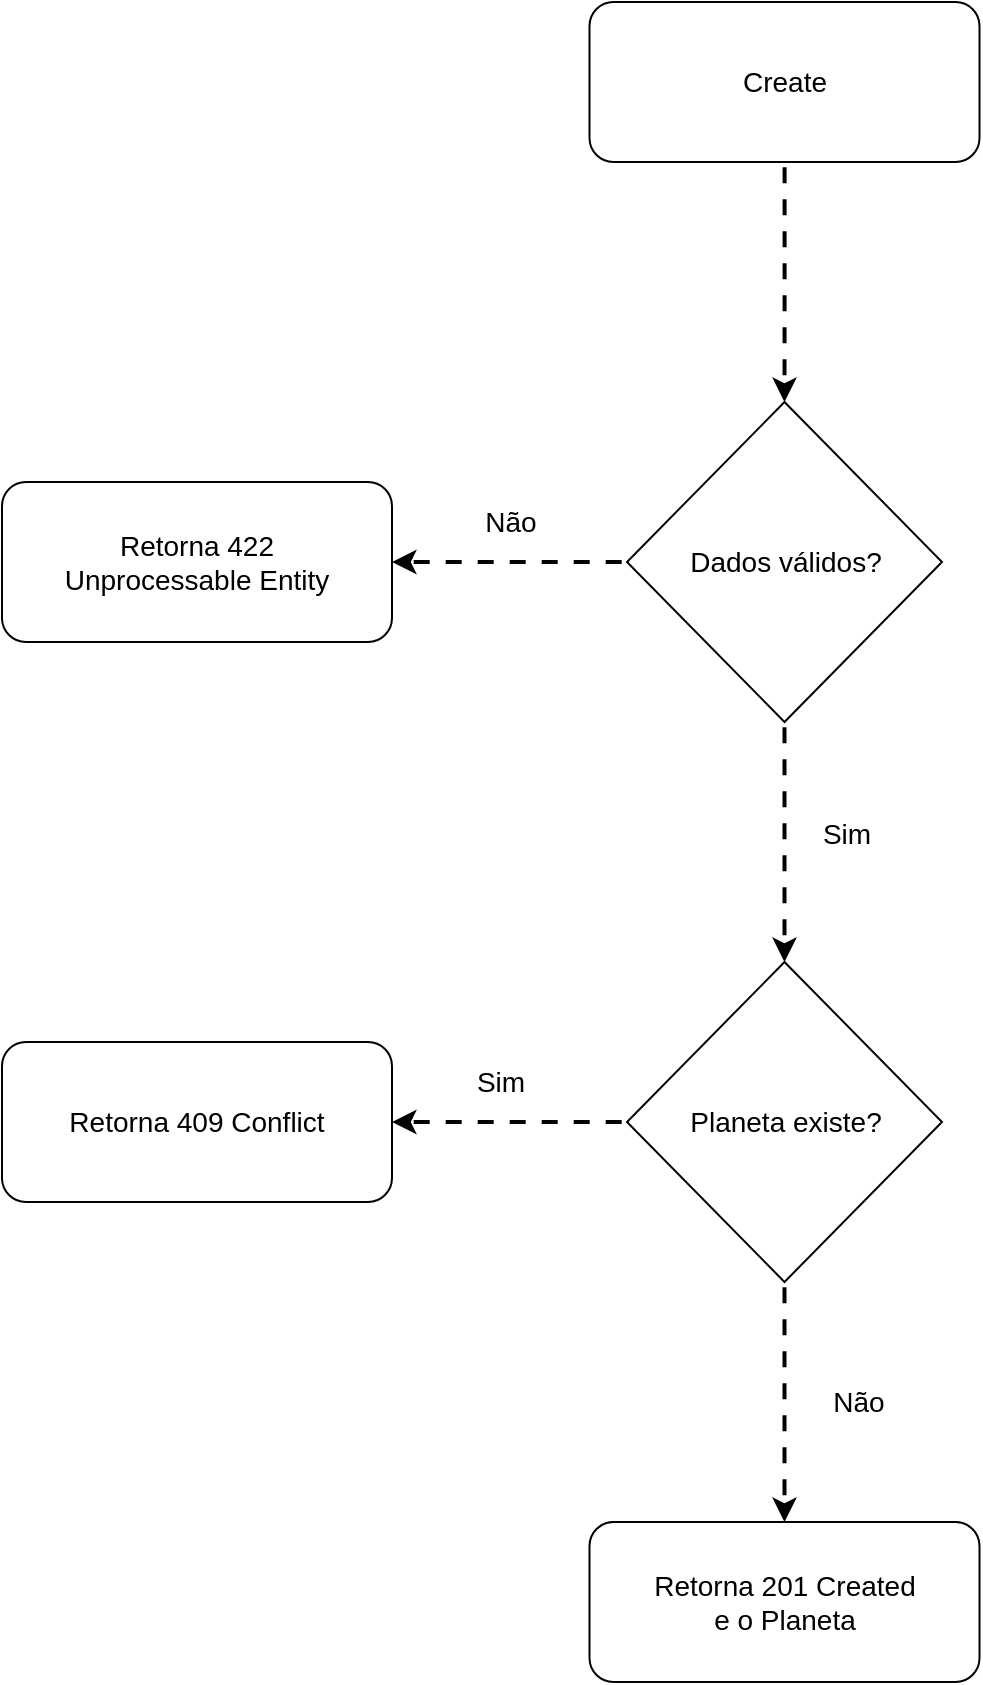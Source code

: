 <mxfile version="24.7.8" pages="5">
  <diagram name="Create" id="Y98FDJsNW30C1YdW6Ey_">
    <mxGraphModel dx="1434" dy="870" grid="0" gridSize="10" guides="1" tooltips="1" connect="1" arrows="1" fold="1" page="0" pageScale="1" pageWidth="1169" pageHeight="827" math="0" shadow="0">
      <root>
        <mxCell id="0" />
        <mxCell id="1" parent="0" />
        <mxCell id="KMHAImQWvy4jpy8Xa_xb-3" value="" style="edgeStyle=orthogonalEdgeStyle;rounded=0;orthogonalLoop=1;jettySize=auto;html=1;flowAnimation=1;strokeWidth=2;" parent="1" source="KMHAImQWvy4jpy8Xa_xb-1" target="KMHAImQWvy4jpy8Xa_xb-2" edge="1">
          <mxGeometry relative="1" as="geometry" />
        </mxCell>
        <mxCell id="KMHAImQWvy4jpy8Xa_xb-1" value="&lt;font style=&quot;font-size: 14px;&quot;&gt;Create&lt;/font&gt;" style="rounded=1;whiteSpace=wrap;html=1;" parent="1" vertex="1">
          <mxGeometry x="503.75" y="40" width="195" height="80" as="geometry" />
        </mxCell>
        <mxCell id="KMHAImQWvy4jpy8Xa_xb-5" style="edgeStyle=orthogonalEdgeStyle;rounded=0;orthogonalLoop=1;jettySize=auto;html=1;entryX=1;entryY=0.5;entryDx=0;entryDy=0;flowAnimation=1;strokeWidth=2;" parent="1" source="KMHAImQWvy4jpy8Xa_xb-2" target="KMHAImQWvy4jpy8Xa_xb-4" edge="1">
          <mxGeometry relative="1" as="geometry" />
        </mxCell>
        <mxCell id="KMHAImQWvy4jpy8Xa_xb-7" value="&lt;font style=&quot;font-size: 14px;&quot;&gt;Não&lt;/font&gt;" style="edgeLabel;html=1;align=center;verticalAlign=middle;resizable=0;points=[];" parent="KMHAImQWvy4jpy8Xa_xb-5" vertex="1" connectable="0">
          <mxGeometry x="-0.013" relative="1" as="geometry">
            <mxPoint x="-1" y="-20" as="offset" />
          </mxGeometry>
        </mxCell>
        <mxCell id="KMHAImQWvy4jpy8Xa_xb-10" style="edgeStyle=orthogonalEdgeStyle;rounded=0;orthogonalLoop=1;jettySize=auto;html=1;entryX=0.5;entryY=0;entryDx=0;entryDy=0;flowAnimation=1;strokeWidth=2;" parent="1" source="KMHAImQWvy4jpy8Xa_xb-2" target="KMHAImQWvy4jpy8Xa_xb-8" edge="1">
          <mxGeometry relative="1" as="geometry" />
        </mxCell>
        <mxCell id="KMHAImQWvy4jpy8Xa_xb-2" value="&lt;font style=&quot;font-size: 14px;&quot;&gt;Dados válidos?&lt;/font&gt;" style="rhombus;whiteSpace=wrap;html=1;" parent="1" vertex="1">
          <mxGeometry x="522.5" y="240" width="157.5" height="160" as="geometry" />
        </mxCell>
        <mxCell id="KMHAImQWvy4jpy8Xa_xb-4" value="&lt;font style=&quot;font-size: 14px;&quot;&gt;Retorna 422&lt;/font&gt;&lt;div&gt;&lt;font style=&quot;&quot;&gt;&lt;span style=&quot;font-size: 14px;&quot;&gt;Unprocessable Entity&lt;/span&gt;&lt;br&gt;&lt;/font&gt;&lt;/div&gt;" style="rounded=1;whiteSpace=wrap;html=1;" parent="1" vertex="1">
          <mxGeometry x="210" y="280" width="195" height="80" as="geometry" />
        </mxCell>
        <mxCell id="KMHAImQWvy4jpy8Xa_xb-12" style="edgeStyle=orthogonalEdgeStyle;rounded=0;orthogonalLoop=1;jettySize=auto;html=1;entryX=1;entryY=0.5;entryDx=0;entryDy=0;flowAnimation=1;strokeWidth=2;" parent="1" source="KMHAImQWvy4jpy8Xa_xb-8" target="KMHAImQWvy4jpy8Xa_xb-11" edge="1">
          <mxGeometry relative="1" as="geometry" />
        </mxCell>
        <mxCell id="KMHAImQWvy4jpy8Xa_xb-13" value="&lt;font style=&quot;font-size: 14px;&quot;&gt;Sim&lt;/font&gt;" style="edgeLabel;html=1;align=center;verticalAlign=middle;resizable=0;points=[];" parent="KMHAImQWvy4jpy8Xa_xb-12" vertex="1" connectable="0">
          <mxGeometry x="0.064" relative="1" as="geometry">
            <mxPoint x="-1" y="-20" as="offset" />
          </mxGeometry>
        </mxCell>
        <mxCell id="KMHAImQWvy4jpy8Xa_xb-15" style="edgeStyle=orthogonalEdgeStyle;rounded=0;orthogonalLoop=1;jettySize=auto;html=1;entryX=0.5;entryY=0;entryDx=0;entryDy=0;flowAnimation=1;strokeWidth=2;" parent="1" source="KMHAImQWvy4jpy8Xa_xb-8" target="KMHAImQWvy4jpy8Xa_xb-14" edge="1">
          <mxGeometry relative="1" as="geometry" />
        </mxCell>
        <mxCell id="KMHAImQWvy4jpy8Xa_xb-16" value="&lt;font style=&quot;font-size: 14px;&quot;&gt;Não&lt;/font&gt;" style="edgeLabel;html=1;align=center;verticalAlign=middle;resizable=0;points=[];" parent="KMHAImQWvy4jpy8Xa_xb-15" vertex="1" connectable="0">
          <mxGeometry x="-0.083" y="2" relative="1" as="geometry">
            <mxPoint x="34" y="5" as="offset" />
          </mxGeometry>
        </mxCell>
        <mxCell id="KMHAImQWvy4jpy8Xa_xb-8" value="&lt;font style=&quot;font-size: 14px;&quot;&gt;Planeta existe?&lt;/font&gt;" style="rhombus;whiteSpace=wrap;html=1;" parent="1" vertex="1">
          <mxGeometry x="522.5" y="520" width="157.5" height="160" as="geometry" />
        </mxCell>
        <mxCell id="KMHAImQWvy4jpy8Xa_xb-11" value="&lt;font style=&quot;font-size: 14px;&quot;&gt;Retorna 409 Conflict&lt;/font&gt;" style="rounded=1;whiteSpace=wrap;html=1;" parent="1" vertex="1">
          <mxGeometry x="210" y="560" width="195" height="80" as="geometry" />
        </mxCell>
        <mxCell id="KMHAImQWvy4jpy8Xa_xb-14" value="&lt;font style=&quot;font-size: 14px;&quot;&gt;Retorna 201 Created&lt;/font&gt;&lt;div&gt;&lt;font style=&quot;font-size: 14px;&quot;&gt;e o Planeta&lt;/font&gt;&lt;/div&gt;" style="rounded=1;whiteSpace=wrap;html=1;" parent="1" vertex="1">
          <mxGeometry x="503.75" y="800" width="195" height="80" as="geometry" />
        </mxCell>
        <mxCell id="KMHAImQWvy4jpy8Xa_xb-18" value="&lt;font style=&quot;font-size: 14px;&quot;&gt;Sim&lt;/font&gt;" style="text;html=1;align=center;verticalAlign=middle;resizable=0;points=[];autosize=1;strokeColor=none;fillColor=none;" parent="1" vertex="1">
          <mxGeometry x="611" y="441" width="42" height="29" as="geometry" />
        </mxCell>
      </root>
    </mxGraphModel>
  </diagram>
  <diagram id="2j-kQmmVfAemjDMMFTLI" name="Get By Id">
    <mxGraphModel dx="1434" dy="870" grid="0" gridSize="10" guides="1" tooltips="1" connect="1" arrows="1" fold="1" page="0" pageScale="1" pageWidth="1169" pageHeight="827" math="0" shadow="0">
      <root>
        <mxCell id="0" />
        <mxCell id="1" parent="0" />
        <mxCell id="7sO7TaZ-AYqoJsV6MgC5-3" style="edgeStyle=orthogonalEdgeStyle;rounded=0;orthogonalLoop=1;jettySize=auto;html=1;entryX=0.5;entryY=0;entryDx=0;entryDy=0;flowAnimation=1;strokeWidth=2;" edge="1" parent="1" source="7sO7TaZ-AYqoJsV6MgC5-1" target="7sO7TaZ-AYqoJsV6MgC5-2">
          <mxGeometry relative="1" as="geometry" />
        </mxCell>
        <mxCell id="7sO7TaZ-AYqoJsV6MgC5-1" value="&lt;font style=&quot;font-size: 14px;&quot;&gt;Planeta&lt;/font&gt;" style="rounded=0;whiteSpace=wrap;html=1;" vertex="1" parent="1">
          <mxGeometry x="480" y="40" width="160" height="80" as="geometry" />
        </mxCell>
        <mxCell id="7sO7TaZ-AYqoJsV6MgC5-5" style="edgeStyle=orthogonalEdgeStyle;rounded=0;orthogonalLoop=1;jettySize=auto;html=1;flowAnimation=1;strokeWidth=2;" edge="1" parent="1" source="7sO7TaZ-AYqoJsV6MgC5-2" target="7sO7TaZ-AYqoJsV6MgC5-4">
          <mxGeometry relative="1" as="geometry" />
        </mxCell>
        <mxCell id="7sO7TaZ-AYqoJsV6MgC5-2" value="&lt;font style=&quot;font-size: 14px;&quot;&gt;Get by id&lt;/font&gt;" style="shape=process;whiteSpace=wrap;html=1;backgroundOutline=1;" vertex="1" parent="1">
          <mxGeometry x="480" y="240" width="160" height="80" as="geometry" />
        </mxCell>
        <mxCell id="7sO7TaZ-AYqoJsV6MgC5-7" style="edgeStyle=orthogonalEdgeStyle;rounded=0;orthogonalLoop=1;jettySize=auto;html=1;entryX=1;entryY=0.5;entryDx=0;entryDy=0;flowAnimation=1;strokeWidth=2;" edge="1" parent="1" source="7sO7TaZ-AYqoJsV6MgC5-4" target="7sO7TaZ-AYqoJsV6MgC5-6">
          <mxGeometry relative="1" as="geometry" />
        </mxCell>
        <mxCell id="7sO7TaZ-AYqoJsV6MgC5-10" style="edgeStyle=orthogonalEdgeStyle;rounded=0;orthogonalLoop=1;jettySize=auto;html=1;entryX=0.5;entryY=0;entryDx=0;entryDy=0;flowAnimation=1;strokeWidth=2;" edge="1" parent="1" source="7sO7TaZ-AYqoJsV6MgC5-4" target="7sO7TaZ-AYqoJsV6MgC5-9">
          <mxGeometry relative="1" as="geometry" />
        </mxCell>
        <mxCell id="7sO7TaZ-AYqoJsV6MgC5-4" value="&lt;font style=&quot;font-size: 14px;&quot;&gt;Id existe?&lt;/font&gt;" style="rhombus;whiteSpace=wrap;html=1;" vertex="1" parent="1">
          <mxGeometry x="480" y="440" width="160" height="80" as="geometry" />
        </mxCell>
        <mxCell id="7sO7TaZ-AYqoJsV6MgC5-6" value="&lt;font style=&quot;font-size: 14px;&quot;&gt;Retorna 404 Not Found&lt;/font&gt;" style="rounded=1;whiteSpace=wrap;html=1;" vertex="1" parent="1">
          <mxGeometry x="200" y="440" width="160" height="80" as="geometry" />
        </mxCell>
        <mxCell id="7sO7TaZ-AYqoJsV6MgC5-8" value="&lt;font style=&quot;font-size: 14px;&quot;&gt;Não&lt;/font&gt;" style="text;html=1;align=center;verticalAlign=middle;resizable=0;points=[];autosize=1;strokeColor=none;fillColor=none;" vertex="1" parent="1">
          <mxGeometry x="385" y="448" width="50" height="30" as="geometry" />
        </mxCell>
        <mxCell id="7sO7TaZ-AYqoJsV6MgC5-9" value="&lt;font style=&quot;font-size: 14px;&quot;&gt;Retorna 200 Ok e o Planeta&lt;/font&gt;" style="rounded=1;whiteSpace=wrap;html=1;" vertex="1" parent="1">
          <mxGeometry x="480" y="640" width="160" height="80" as="geometry" />
        </mxCell>
        <mxCell id="7sO7TaZ-AYqoJsV6MgC5-11" value="&lt;font style=&quot;font-size: 14px;&quot;&gt;Sim&lt;/font&gt;" style="text;html=1;align=center;verticalAlign=middle;resizable=0;points=[];autosize=1;strokeColor=none;fillColor=none;" vertex="1" parent="1">
          <mxGeometry x="570" y="558" width="50" height="30" as="geometry" />
        </mxCell>
      </root>
    </mxGraphModel>
  </diagram>
  <diagram name="Get By name" id="KGOzwgls501Vrz5anxSE">
    <mxGraphModel dx="1434" dy="870" grid="0" gridSize="10" guides="1" tooltips="1" connect="1" arrows="1" fold="1" page="0" pageScale="1" pageWidth="1169" pageHeight="827" math="0" shadow="0">
      <root>
        <mxCell id="7at1EOwQKnlNUC2IeqYE-0" />
        <mxCell id="7at1EOwQKnlNUC2IeqYE-1" parent="7at1EOwQKnlNUC2IeqYE-0" />
        <mxCell id="7at1EOwQKnlNUC2IeqYE-2" style="edgeStyle=orthogonalEdgeStyle;rounded=0;orthogonalLoop=1;jettySize=auto;html=1;entryX=0.5;entryY=0;entryDx=0;entryDy=0;flowAnimation=1;strokeWidth=2;" edge="1" parent="7at1EOwQKnlNUC2IeqYE-1" source="7at1EOwQKnlNUC2IeqYE-3" target="7at1EOwQKnlNUC2IeqYE-5">
          <mxGeometry relative="1" as="geometry" />
        </mxCell>
        <mxCell id="7at1EOwQKnlNUC2IeqYE-3" value="&lt;font style=&quot;font-size: 14px;&quot;&gt;Planeta&lt;/font&gt;" style="rounded=0;whiteSpace=wrap;html=1;" vertex="1" parent="7at1EOwQKnlNUC2IeqYE-1">
          <mxGeometry x="480" y="40" width="160" height="80" as="geometry" />
        </mxCell>
        <mxCell id="7at1EOwQKnlNUC2IeqYE-4" style="edgeStyle=orthogonalEdgeStyle;rounded=0;orthogonalLoop=1;jettySize=auto;html=1;flowAnimation=1;strokeWidth=2;" edge="1" parent="7at1EOwQKnlNUC2IeqYE-1" source="7at1EOwQKnlNUC2IeqYE-5" target="7at1EOwQKnlNUC2IeqYE-8">
          <mxGeometry relative="1" as="geometry" />
        </mxCell>
        <mxCell id="7at1EOwQKnlNUC2IeqYE-5" value="&lt;font style=&quot;font-size: 14px;&quot;&gt;Get by name&lt;/font&gt;" style="shape=process;whiteSpace=wrap;html=1;backgroundOutline=1;" vertex="1" parent="7at1EOwQKnlNUC2IeqYE-1">
          <mxGeometry x="480" y="240" width="160" height="80" as="geometry" />
        </mxCell>
        <mxCell id="7at1EOwQKnlNUC2IeqYE-6" style="edgeStyle=orthogonalEdgeStyle;rounded=0;orthogonalLoop=1;jettySize=auto;html=1;entryX=1;entryY=0.5;entryDx=0;entryDy=0;flowAnimation=1;strokeWidth=2;" edge="1" parent="7at1EOwQKnlNUC2IeqYE-1" source="7at1EOwQKnlNUC2IeqYE-8" target="7at1EOwQKnlNUC2IeqYE-9">
          <mxGeometry relative="1" as="geometry" />
        </mxCell>
        <mxCell id="7at1EOwQKnlNUC2IeqYE-7" style="edgeStyle=orthogonalEdgeStyle;rounded=0;orthogonalLoop=1;jettySize=auto;html=1;entryX=0.5;entryY=0;entryDx=0;entryDy=0;flowAnimation=1;strokeWidth=2;" edge="1" parent="7at1EOwQKnlNUC2IeqYE-1" source="7at1EOwQKnlNUC2IeqYE-8" target="7at1EOwQKnlNUC2IeqYE-11">
          <mxGeometry relative="1" as="geometry" />
        </mxCell>
        <mxCell id="7at1EOwQKnlNUC2IeqYE-8" value="&lt;font style=&quot;font-size: 14px;&quot;&gt;Nome existe?&lt;/font&gt;" style="rhombus;whiteSpace=wrap;html=1;" vertex="1" parent="7at1EOwQKnlNUC2IeqYE-1">
          <mxGeometry x="480" y="440" width="160" height="80" as="geometry" />
        </mxCell>
        <mxCell id="7at1EOwQKnlNUC2IeqYE-9" value="&lt;font style=&quot;font-size: 14px;&quot;&gt;Retorna 404 Not Found&lt;/font&gt;" style="rounded=1;whiteSpace=wrap;html=1;" vertex="1" parent="7at1EOwQKnlNUC2IeqYE-1">
          <mxGeometry x="200" y="440" width="160" height="80" as="geometry" />
        </mxCell>
        <mxCell id="7at1EOwQKnlNUC2IeqYE-10" value="&lt;font style=&quot;font-size: 14px;&quot;&gt;Não&lt;/font&gt;" style="text;html=1;align=center;verticalAlign=middle;resizable=0;points=[];autosize=1;strokeColor=none;fillColor=none;" vertex="1" parent="7at1EOwQKnlNUC2IeqYE-1">
          <mxGeometry x="385" y="448" width="50" height="30" as="geometry" />
        </mxCell>
        <mxCell id="7at1EOwQKnlNUC2IeqYE-11" value="&lt;font style=&quot;font-size: 14px;&quot;&gt;Retorna 200 Ok e o Planeta&lt;/font&gt;" style="rounded=1;whiteSpace=wrap;html=1;" vertex="1" parent="7at1EOwQKnlNUC2IeqYE-1">
          <mxGeometry x="480" y="640" width="160" height="80" as="geometry" />
        </mxCell>
        <mxCell id="7at1EOwQKnlNUC2IeqYE-12" value="&lt;font style=&quot;font-size: 14px;&quot;&gt;Sim&lt;/font&gt;" style="text;html=1;align=center;verticalAlign=middle;resizable=0;points=[];autosize=1;strokeColor=none;fillColor=none;" vertex="1" parent="7at1EOwQKnlNUC2IeqYE-1">
          <mxGeometry x="570" y="558" width="50" height="30" as="geometry" />
        </mxCell>
      </root>
    </mxGraphModel>
  </diagram>
  <diagram name="Find By Filter" id="nOGrZy-WafcqV5PAi2PB">
    <mxGraphModel dx="1434" dy="870" grid="1" gridSize="10" guides="1" tooltips="1" connect="1" arrows="1" fold="1" page="0" pageScale="1" pageWidth="1169" pageHeight="827" math="0" shadow="0">
      <root>
        <mxCell id="849tOcZaGfv0WUaqrU57-0" />
        <mxCell id="849tOcZaGfv0WUaqrU57-1" parent="849tOcZaGfv0WUaqrU57-0" />
        <mxCell id="849tOcZaGfv0WUaqrU57-2" style="edgeStyle=orthogonalEdgeStyle;rounded=0;orthogonalLoop=1;jettySize=auto;html=1;entryX=0.5;entryY=0;entryDx=0;entryDy=0;flowAnimation=1;strokeWidth=2;" edge="1" parent="849tOcZaGfv0WUaqrU57-1" source="849tOcZaGfv0WUaqrU57-3" target="849tOcZaGfv0WUaqrU57-5">
          <mxGeometry relative="1" as="geometry" />
        </mxCell>
        <mxCell id="849tOcZaGfv0WUaqrU57-3" value="&lt;font style=&quot;font-size: 14px;&quot;&gt;Planetas&lt;/font&gt;" style="rounded=0;whiteSpace=wrap;html=1;" vertex="1" parent="849tOcZaGfv0WUaqrU57-1">
          <mxGeometry x="480" y="40" width="160" height="80" as="geometry" />
        </mxCell>
        <mxCell id="849tOcZaGfv0WUaqrU57-4" style="edgeStyle=orthogonalEdgeStyle;rounded=0;orthogonalLoop=1;jettySize=auto;html=1;flowAnimation=1;strokeWidth=2;" edge="1" parent="849tOcZaGfv0WUaqrU57-1" source="849tOcZaGfv0WUaqrU57-5" target="849tOcZaGfv0WUaqrU57-8">
          <mxGeometry relative="1" as="geometry" />
        </mxCell>
        <mxCell id="849tOcZaGfv0WUaqrU57-5" value="&lt;font style=&quot;font-size: 14px;&quot;&gt;Listagem de Planetas&lt;/font&gt;" style="shape=process;whiteSpace=wrap;html=1;backgroundOutline=1;" vertex="1" parent="849tOcZaGfv0WUaqrU57-1">
          <mxGeometry x="480" y="240" width="160" height="80" as="geometry" />
        </mxCell>
        <mxCell id="849tOcZaGfv0WUaqrU57-6" style="edgeStyle=orthogonalEdgeStyle;rounded=0;orthogonalLoop=1;jettySize=auto;html=1;entryX=1;entryY=0.5;entryDx=0;entryDy=0;flowAnimation=1;strokeWidth=2;" edge="1" parent="849tOcZaGfv0WUaqrU57-1" source="849tOcZaGfv0WUaqrU57-8" target="849tOcZaGfv0WUaqrU57-9">
          <mxGeometry relative="1" as="geometry" />
        </mxCell>
        <mxCell id="849tOcZaGfv0WUaqrU57-7" style="edgeStyle=orthogonalEdgeStyle;rounded=0;orthogonalLoop=1;jettySize=auto;html=1;entryX=0.5;entryY=0;entryDx=0;entryDy=0;flowAnimation=1;strokeWidth=2;" edge="1" parent="849tOcZaGfv0WUaqrU57-1" source="849tOcZaGfv0WUaqrU57-8" target="849tOcZaGfv0WUaqrU57-11">
          <mxGeometry relative="1" as="geometry" />
        </mxCell>
        <mxCell id="Bw3Q0anpm1-M9ByaIrnp-1" style="edgeStyle=orthogonalEdgeStyle;rounded=0;orthogonalLoop=1;jettySize=auto;html=1;entryX=0;entryY=0.5;entryDx=0;entryDy=0;strokeWidth=2;flowAnimation=1;" edge="1" parent="849tOcZaGfv0WUaqrU57-1" source="849tOcZaGfv0WUaqrU57-8" target="Bw3Q0anpm1-M9ByaIrnp-0">
          <mxGeometry relative="1" as="geometry" />
        </mxCell>
        <mxCell id="849tOcZaGfv0WUaqrU57-8" value="&lt;font style=&quot;font-size: 14px;&quot;&gt;Planetas encontrados?&lt;/font&gt;" style="rhombus;whiteSpace=wrap;html=1;" vertex="1" parent="849tOcZaGfv0WUaqrU57-1">
          <mxGeometry x="480" y="440" width="160" height="80" as="geometry" />
        </mxCell>
        <mxCell id="849tOcZaGfv0WUaqrU57-9" value="&lt;font style=&quot;font-size: 14px;&quot;&gt;Retorna 200 Ok e lista vazia - [ ]&lt;/font&gt;" style="rounded=1;whiteSpace=wrap;html=1;" vertex="1" parent="849tOcZaGfv0WUaqrU57-1">
          <mxGeometry x="200" y="440" width="160" height="80" as="geometry" />
        </mxCell>
        <mxCell id="849tOcZaGfv0WUaqrU57-10" value="&lt;font style=&quot;font-size: 14px;&quot;&gt;Não&lt;/font&gt;" style="text;html=1;align=center;verticalAlign=middle;resizable=0;points=[];autosize=1;strokeColor=none;fillColor=none;" vertex="1" parent="849tOcZaGfv0WUaqrU57-1">
          <mxGeometry x="385" y="448" width="50" height="30" as="geometry" />
        </mxCell>
        <mxCell id="849tOcZaGfv0WUaqrU57-11" value="&lt;font style=&quot;font-size: 14px;&quot;&gt;Retorna 200 Ok e lista de Planetas&lt;/font&gt;" style="rounded=1;whiteSpace=wrap;html=1;" vertex="1" parent="849tOcZaGfv0WUaqrU57-1">
          <mxGeometry x="480" y="640" width="160" height="80" as="geometry" />
        </mxCell>
        <mxCell id="849tOcZaGfv0WUaqrU57-12" value="&lt;font style=&quot;font-size: 14px;&quot;&gt;Sim&lt;/font&gt;" style="text;html=1;align=center;verticalAlign=middle;resizable=0;points=[];autosize=1;strokeColor=none;fillColor=none;" vertex="1" parent="849tOcZaGfv0WUaqrU57-1">
          <mxGeometry x="570" y="558" width="50" height="30" as="geometry" />
        </mxCell>
        <mxCell id="Bw3Q0anpm1-M9ByaIrnp-0" value="&lt;font style=&quot;font-size: 14px;&quot;&gt;Filtros possíveis:&lt;/font&gt;&lt;div&gt;&lt;font style=&quot;font-size: 14px;&quot;&gt;terrain, climate&lt;/font&gt;&lt;/div&gt;&lt;div&gt;&lt;font style=&quot;font-size: 14px;&quot;&gt;(sem filtros, com ambos ou com apenas um deles)&lt;/font&gt;&lt;/div&gt;" style="rounded=1;whiteSpace=wrap;html=1;" vertex="1" parent="849tOcZaGfv0WUaqrU57-1">
          <mxGeometry x="760" y="440" width="160" height="80" as="geometry" />
        </mxCell>
      </root>
    </mxGraphModel>
  </diagram>
  <diagram name="Delete By Id" id="d0pKuaCe4hPp0VUFhkE_">
    <mxGraphModel dx="1434" dy="870" grid="0" gridSize="10" guides="1" tooltips="1" connect="1" arrows="1" fold="1" page="0" pageScale="1" pageWidth="1169" pageHeight="827" math="0" shadow="0">
      <root>
        <mxCell id="bqO-iHkIED4HHiEMNMco-0" />
        <mxCell id="bqO-iHkIED4HHiEMNMco-1" parent="bqO-iHkIED4HHiEMNMco-0" />
        <mxCell id="bqO-iHkIED4HHiEMNMco-2" style="edgeStyle=orthogonalEdgeStyle;rounded=0;orthogonalLoop=1;jettySize=auto;html=1;entryX=0.5;entryY=0;entryDx=0;entryDy=0;flowAnimation=1;strokeWidth=2;" edge="1" parent="bqO-iHkIED4HHiEMNMco-1" source="bqO-iHkIED4HHiEMNMco-3" target="bqO-iHkIED4HHiEMNMco-5">
          <mxGeometry relative="1" as="geometry" />
        </mxCell>
        <mxCell id="bqO-iHkIED4HHiEMNMco-3" value="&lt;font style=&quot;font-size: 14px;&quot;&gt;Planeta&lt;/font&gt;" style="rounded=0;whiteSpace=wrap;html=1;" vertex="1" parent="bqO-iHkIED4HHiEMNMco-1">
          <mxGeometry x="480" y="40" width="160" height="80" as="geometry" />
        </mxCell>
        <mxCell id="bqO-iHkIED4HHiEMNMco-4" style="edgeStyle=orthogonalEdgeStyle;rounded=0;orthogonalLoop=1;jettySize=auto;html=1;flowAnimation=1;strokeWidth=2;" edge="1" parent="bqO-iHkIED4HHiEMNMco-1" source="bqO-iHkIED4HHiEMNMco-5" target="bqO-iHkIED4HHiEMNMco-8">
          <mxGeometry relative="1" as="geometry" />
        </mxCell>
        <mxCell id="bqO-iHkIED4HHiEMNMco-5" value="&lt;font style=&quot;font-size: 14px;&quot;&gt;Delete by id&lt;/font&gt;" style="shape=process;whiteSpace=wrap;html=1;backgroundOutline=1;" vertex="1" parent="bqO-iHkIED4HHiEMNMco-1">
          <mxGeometry x="480" y="240" width="160" height="80" as="geometry" />
        </mxCell>
        <mxCell id="bqO-iHkIED4HHiEMNMco-6" style="edgeStyle=orthogonalEdgeStyle;rounded=0;orthogonalLoop=1;jettySize=auto;html=1;entryX=1;entryY=0.5;entryDx=0;entryDy=0;flowAnimation=1;strokeWidth=2;" edge="1" parent="bqO-iHkIED4HHiEMNMco-1" source="bqO-iHkIED4HHiEMNMco-8" target="bqO-iHkIED4HHiEMNMco-9">
          <mxGeometry relative="1" as="geometry" />
        </mxCell>
        <mxCell id="bqO-iHkIED4HHiEMNMco-7" style="edgeStyle=orthogonalEdgeStyle;rounded=0;orthogonalLoop=1;jettySize=auto;html=1;entryX=0.5;entryY=0;entryDx=0;entryDy=0;flowAnimation=1;strokeWidth=2;" edge="1" parent="bqO-iHkIED4HHiEMNMco-1" source="bqO-iHkIED4HHiEMNMco-8" target="bqO-iHkIED4HHiEMNMco-11">
          <mxGeometry relative="1" as="geometry" />
        </mxCell>
        <mxCell id="bqO-iHkIED4HHiEMNMco-8" value="&lt;font style=&quot;font-size: 14px;&quot;&gt;Id existe?&lt;/font&gt;" style="rhombus;whiteSpace=wrap;html=1;" vertex="1" parent="bqO-iHkIED4HHiEMNMco-1">
          <mxGeometry x="480" y="440" width="160" height="80" as="geometry" />
        </mxCell>
        <mxCell id="bqO-iHkIED4HHiEMNMco-9" value="&lt;font style=&quot;font-size: 14px;&quot;&gt;Retorna 404 Not Found&lt;/font&gt;" style="rounded=1;whiteSpace=wrap;html=1;" vertex="1" parent="bqO-iHkIED4HHiEMNMco-1">
          <mxGeometry x="200" y="440" width="160" height="80" as="geometry" />
        </mxCell>
        <mxCell id="bqO-iHkIED4HHiEMNMco-10" value="&lt;font style=&quot;font-size: 14px;&quot;&gt;Não&lt;/font&gt;" style="text;html=1;align=center;verticalAlign=middle;resizable=0;points=[];autosize=1;strokeColor=none;fillColor=none;" vertex="1" parent="bqO-iHkIED4HHiEMNMco-1">
          <mxGeometry x="385" y="448" width="50" height="30" as="geometry" />
        </mxCell>
        <mxCell id="bqO-iHkIED4HHiEMNMco-11" value="&lt;font style=&quot;font-size: 14px;&quot;&gt;Retorna 204 No Content&lt;/font&gt;" style="rounded=1;whiteSpace=wrap;html=1;" vertex="1" parent="bqO-iHkIED4HHiEMNMco-1">
          <mxGeometry x="480" y="640" width="160" height="80" as="geometry" />
        </mxCell>
        <mxCell id="bqO-iHkIED4HHiEMNMco-12" value="&lt;font style=&quot;font-size: 14px;&quot;&gt;Sim&lt;/font&gt;" style="text;html=1;align=center;verticalAlign=middle;resizable=0;points=[];autosize=1;strokeColor=none;fillColor=none;" vertex="1" parent="bqO-iHkIED4HHiEMNMco-1">
          <mxGeometry x="570" y="558" width="50" height="30" as="geometry" />
        </mxCell>
      </root>
    </mxGraphModel>
  </diagram>
</mxfile>
